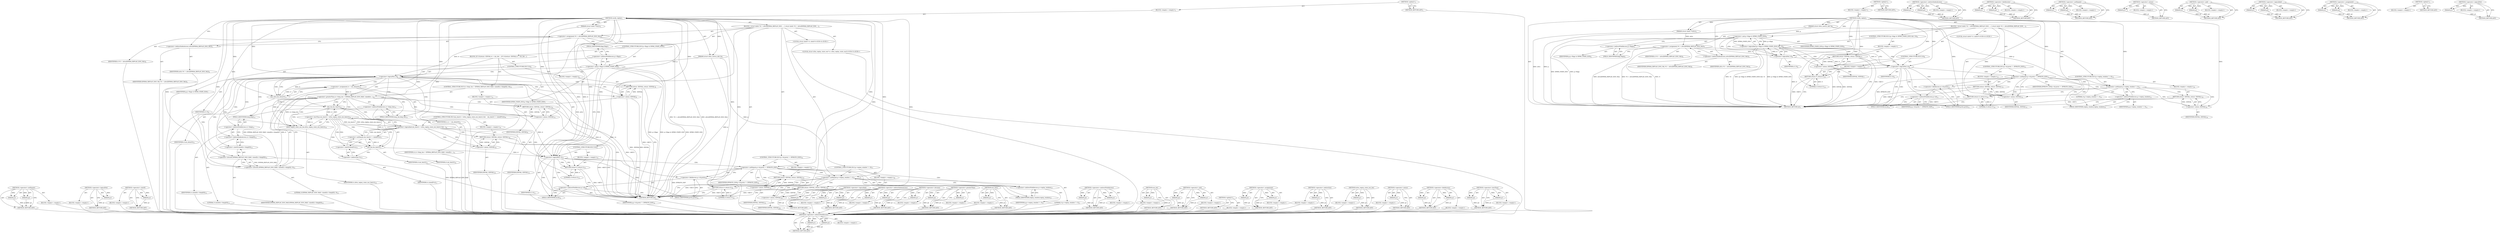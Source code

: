 digraph "&lt;operator&gt;.lessThan" {
vulnerable_104 [label=<(METHOD,&lt;operator&gt;.indirectFieldAccess)>];
vulnerable_105 [label=<(PARAM,p1)>];
vulnerable_106 [label=<(PARAM,p2)>];
vulnerable_107 [label=<(BLOCK,&lt;empty&gt;,&lt;empty&gt;)>];
vulnerable_108 [label=<(METHOD_RETURN,ANY)>];
vulnerable_6 [label=<(METHOD,&lt;global&gt;)<SUB>1</SUB>>];
vulnerable_7 [label=<(BLOCK,&lt;empty&gt;,&lt;empty&gt;)<SUB>1</SUB>>];
vulnerable_8 [label=<(METHOD,verify_replay)<SUB>1</SUB>>];
vulnerable_9 [label=<(PARAM,struct xfrm_usersa_info *p)<SUB>1</SUB>>];
vulnerable_10 [label=<(PARAM,struct nlattr **attrs)<SUB>2</SUB>>];
vulnerable_11 [label=<(BLOCK,{
 	struct nlattr *rt = attrs[XFRMA_REPLAY_ESN_...,{
 	struct nlattr *rt = attrs[XFRMA_REPLAY_ESN_...)<SUB>3</SUB>>];
vulnerable_12 [label="<(LOCAL,struct nlattr* rt: nlattr*)<SUB>4</SUB>>"];
vulnerable_13 [label=<(&lt;operator&gt;.assignment,*rt = attrs[XFRMA_REPLAY_ESN_VAL])<SUB>4</SUB>>];
vulnerable_14 [label=<(IDENTIFIER,rt,*rt = attrs[XFRMA_REPLAY_ESN_VAL])<SUB>4</SUB>>];
vulnerable_15 [label=<(&lt;operator&gt;.indirectIndexAccess,attrs[XFRMA_REPLAY_ESN_VAL])<SUB>4</SUB>>];
vulnerable_16 [label=<(IDENTIFIER,attrs,*rt = attrs[XFRMA_REPLAY_ESN_VAL])<SUB>4</SUB>>];
vulnerable_17 [label=<(IDENTIFIER,XFRMA_REPLAY_ESN_VAL,*rt = attrs[XFRMA_REPLAY_ESN_VAL])<SUB>4</SUB>>];
vulnerable_18 [label=<(CONTROL_STRUCTURE,IF,if ((p-&gt;flags &amp; XFRM_STATE_ESN) &amp;&amp; !rt))<SUB>6</SUB>>];
vulnerable_19 [label=<(&lt;operator&gt;.logicalAnd,(p-&gt;flags &amp; XFRM_STATE_ESN) &amp;&amp; !rt)<SUB>6</SUB>>];
vulnerable_20 [label=<(&lt;operator&gt;.and,p-&gt;flags &amp; XFRM_STATE_ESN)<SUB>6</SUB>>];
vulnerable_21 [label=<(&lt;operator&gt;.indirectFieldAccess,p-&gt;flags)<SUB>6</SUB>>];
vulnerable_22 [label=<(IDENTIFIER,p,p-&gt;flags &amp; XFRM_STATE_ESN)<SUB>6</SUB>>];
vulnerable_23 [label=<(FIELD_IDENTIFIER,flags,flags)<SUB>6</SUB>>];
vulnerable_24 [label=<(IDENTIFIER,XFRM_STATE_ESN,p-&gt;flags &amp; XFRM_STATE_ESN)<SUB>6</SUB>>];
vulnerable_25 [label=<(&lt;operator&gt;.logicalNot,!rt)<SUB>6</SUB>>];
vulnerable_26 [label=<(IDENTIFIER,rt,!rt)<SUB>6</SUB>>];
vulnerable_27 [label=<(BLOCK,&lt;empty&gt;,&lt;empty&gt;)<SUB>7</SUB>>];
vulnerable_28 [label=<(RETURN,return -EINVAL;,return -EINVAL;)<SUB>7</SUB>>];
vulnerable_29 [label=<(&lt;operator&gt;.minus,-EINVAL)<SUB>7</SUB>>];
vulnerable_30 [label=<(IDENTIFIER,EINVAL,-EINVAL)<SUB>7</SUB>>];
vulnerable_31 [label=<(CONTROL_STRUCTURE,IF,if (!rt))<SUB>9</SUB>>];
vulnerable_32 [label=<(&lt;operator&gt;.logicalNot,!rt)<SUB>9</SUB>>];
vulnerable_33 [label=<(IDENTIFIER,rt,!rt)<SUB>9</SUB>>];
vulnerable_34 [label=<(BLOCK,&lt;empty&gt;,&lt;empty&gt;)<SUB>10</SUB>>];
vulnerable_35 [label=<(RETURN,return 0;,return 0;)<SUB>10</SUB>>];
vulnerable_36 [label=<(LITERAL,0,return 0;)<SUB>10</SUB>>];
vulnerable_37 [label=<(CONTROL_STRUCTURE,IF,if (p-&gt;id.proto != IPPROTO_ESP))<SUB>12</SUB>>];
vulnerable_38 [label=<(&lt;operator&gt;.notEquals,p-&gt;id.proto != IPPROTO_ESP)<SUB>12</SUB>>];
vulnerable_39 [label=<(&lt;operator&gt;.fieldAccess,p-&gt;id.proto)<SUB>12</SUB>>];
vulnerable_40 [label=<(&lt;operator&gt;.indirectFieldAccess,p-&gt;id)<SUB>12</SUB>>];
vulnerable_41 [label=<(IDENTIFIER,p,p-&gt;id.proto != IPPROTO_ESP)<SUB>12</SUB>>];
vulnerable_42 [label=<(FIELD_IDENTIFIER,id,id)<SUB>12</SUB>>];
vulnerable_43 [label=<(FIELD_IDENTIFIER,proto,proto)<SUB>12</SUB>>];
vulnerable_44 [label=<(IDENTIFIER,IPPROTO_ESP,p-&gt;id.proto != IPPROTO_ESP)<SUB>12</SUB>>];
vulnerable_45 [label=<(BLOCK,&lt;empty&gt;,&lt;empty&gt;)<SUB>13</SUB>>];
vulnerable_46 [label=<(RETURN,return -EINVAL;,return -EINVAL;)<SUB>13</SUB>>];
vulnerable_47 [label=<(&lt;operator&gt;.minus,-EINVAL)<SUB>13</SUB>>];
vulnerable_48 [label=<(IDENTIFIER,EINVAL,-EINVAL)<SUB>13</SUB>>];
vulnerable_49 [label=<(CONTROL_STRUCTURE,IF,if (p-&gt;replay_window != 0))<SUB>15</SUB>>];
vulnerable_50 [label=<(&lt;operator&gt;.notEquals,p-&gt;replay_window != 0)<SUB>15</SUB>>];
vulnerable_51 [label=<(&lt;operator&gt;.indirectFieldAccess,p-&gt;replay_window)<SUB>15</SUB>>];
vulnerable_52 [label=<(IDENTIFIER,p,p-&gt;replay_window != 0)<SUB>15</SUB>>];
vulnerable_53 [label=<(FIELD_IDENTIFIER,replay_window,replay_window)<SUB>15</SUB>>];
vulnerable_54 [label=<(LITERAL,0,p-&gt;replay_window != 0)<SUB>15</SUB>>];
vulnerable_55 [label=<(BLOCK,&lt;empty&gt;,&lt;empty&gt;)<SUB>16</SUB>>];
vulnerable_56 [label=<(RETURN,return -EINVAL;,return -EINVAL;)<SUB>16</SUB>>];
vulnerable_57 [label=<(&lt;operator&gt;.minus,-EINVAL)<SUB>16</SUB>>];
vulnerable_58 [label=<(IDENTIFIER,EINVAL,-EINVAL)<SUB>16</SUB>>];
vulnerable_59 [label=<(RETURN,return 0;,return 0;)<SUB>18</SUB>>];
vulnerable_60 [label=<(LITERAL,0,return 0;)<SUB>18</SUB>>];
vulnerable_61 [label=<(METHOD_RETURN,int)<SUB>1</SUB>>];
vulnerable_63 [label=<(METHOD_RETURN,ANY)<SUB>1</SUB>>];
vulnerable_89 [label=<(METHOD,&lt;operator&gt;.indirectIndexAccess)>];
vulnerable_90 [label=<(PARAM,p1)>];
vulnerable_91 [label=<(PARAM,p2)>];
vulnerable_92 [label=<(BLOCK,&lt;empty&gt;,&lt;empty&gt;)>];
vulnerable_93 [label=<(METHOD_RETURN,ANY)>];
vulnerable_122 [label=<(METHOD,&lt;operator&gt;.fieldAccess)>];
vulnerable_123 [label=<(PARAM,p1)>];
vulnerable_124 [label=<(PARAM,p2)>];
vulnerable_125 [label=<(BLOCK,&lt;empty&gt;,&lt;empty&gt;)>];
vulnerable_126 [label=<(METHOD_RETURN,ANY)>];
vulnerable_117 [label=<(METHOD,&lt;operator&gt;.notEquals)>];
vulnerable_118 [label=<(PARAM,p1)>];
vulnerable_119 [label=<(PARAM,p2)>];
vulnerable_120 [label=<(BLOCK,&lt;empty&gt;,&lt;empty&gt;)>];
vulnerable_121 [label=<(METHOD_RETURN,ANY)>];
vulnerable_113 [label=<(METHOD,&lt;operator&gt;.minus)>];
vulnerable_114 [label=<(PARAM,p1)>];
vulnerable_115 [label=<(BLOCK,&lt;empty&gt;,&lt;empty&gt;)>];
vulnerable_116 [label=<(METHOD_RETURN,ANY)>];
vulnerable_99 [label=<(METHOD,&lt;operator&gt;.and)>];
vulnerable_100 [label=<(PARAM,p1)>];
vulnerable_101 [label=<(PARAM,p2)>];
vulnerable_102 [label=<(BLOCK,&lt;empty&gt;,&lt;empty&gt;)>];
vulnerable_103 [label=<(METHOD_RETURN,ANY)>];
vulnerable_94 [label=<(METHOD,&lt;operator&gt;.logicalAnd)>];
vulnerable_95 [label=<(PARAM,p1)>];
vulnerable_96 [label=<(PARAM,p2)>];
vulnerable_97 [label=<(BLOCK,&lt;empty&gt;,&lt;empty&gt;)>];
vulnerable_98 [label=<(METHOD_RETURN,ANY)>];
vulnerable_84 [label=<(METHOD,&lt;operator&gt;.assignment)>];
vulnerable_85 [label=<(PARAM,p1)>];
vulnerable_86 [label=<(PARAM,p2)>];
vulnerable_87 [label=<(BLOCK,&lt;empty&gt;,&lt;empty&gt;)>];
vulnerable_88 [label=<(METHOD_RETURN,ANY)>];
vulnerable_78 [label=<(METHOD,&lt;global&gt;)<SUB>1</SUB>>];
vulnerable_79 [label=<(BLOCK,&lt;empty&gt;,&lt;empty&gt;)>];
vulnerable_80 [label=<(METHOD_RETURN,ANY)>];
vulnerable_109 [label=<(METHOD,&lt;operator&gt;.logicalNot)>];
vulnerable_110 [label=<(PARAM,p1)>];
vulnerable_111 [label=<(BLOCK,&lt;empty&gt;,&lt;empty&gt;)>];
vulnerable_112 [label=<(METHOD_RETURN,ANY)>];
fixed_192 [label=<(METHOD,&lt;operator&gt;.notEquals)>];
fixed_193 [label=<(PARAM,p1)>];
fixed_194 [label=<(PARAM,p2)>];
fixed_195 [label=<(BLOCK,&lt;empty&gt;,&lt;empty&gt;)>];
fixed_196 [label=<(METHOD_RETURN,ANY)>];
fixed_148 [label=<(METHOD,&lt;operator&gt;.logicalNot)>];
fixed_149 [label=<(PARAM,p1)>];
fixed_150 [label=<(BLOCK,&lt;empty&gt;,&lt;empty&gt;)>];
fixed_151 [label=<(METHOD_RETURN,ANY)>];
fixed_170 [label=<(METHOD,&lt;operator&gt;.sizeOf)>];
fixed_171 [label=<(PARAM,p1)>];
fixed_172 [label=<(BLOCK,&lt;empty&gt;,&lt;empty&gt;)>];
fixed_173 [label=<(METHOD_RETURN,ANY)>];
fixed_6 [label=<(METHOD,&lt;global&gt;)<SUB>1</SUB>>];
fixed_7 [label=<(BLOCK,&lt;empty&gt;,&lt;empty&gt;)<SUB>1</SUB>>];
fixed_8 [label=<(METHOD,verify_replay)<SUB>1</SUB>>];
fixed_9 [label=<(PARAM,struct xfrm_usersa_info *p)<SUB>1</SUB>>];
fixed_10 [label=<(PARAM,struct nlattr **attrs)<SUB>2</SUB>>];
fixed_11 [label=<(BLOCK,{
 	struct nlattr *rt = attrs[XFRMA_REPLAY_ESN_...,{
 	struct nlattr *rt = attrs[XFRMA_REPLAY_ESN_...)<SUB>3</SUB>>];
fixed_12 [label="<(LOCAL,struct nlattr* rt: nlattr*)<SUB>4</SUB>>"];
fixed_13 [label=<(&lt;operator&gt;.assignment,*rt = attrs[XFRMA_REPLAY_ESN_VAL])<SUB>4</SUB>>];
fixed_14 [label=<(IDENTIFIER,rt,*rt = attrs[XFRMA_REPLAY_ESN_VAL])<SUB>4</SUB>>];
fixed_15 [label=<(&lt;operator&gt;.indirectIndexAccess,attrs[XFRMA_REPLAY_ESN_VAL])<SUB>4</SUB>>];
fixed_16 [label=<(IDENTIFIER,attrs,*rt = attrs[XFRMA_REPLAY_ESN_VAL])<SUB>4</SUB>>];
fixed_17 [label=<(IDENTIFIER,XFRMA_REPLAY_ESN_VAL,*rt = attrs[XFRMA_REPLAY_ESN_VAL])<SUB>4</SUB>>];
fixed_18 [label="<(LOCAL,struct xfrm_replay_state_esn* rs: xfrm_replay_state_esn*)<SUB>5</SUB>>"];
fixed_19 [label=<(CONTROL_STRUCTURE,IF,if (p-&gt;flags &amp; XFRM_STATE_ESN))<SUB>7</SUB>>];
fixed_20 [label=<(&lt;operator&gt;.and,p-&gt;flags &amp; XFRM_STATE_ESN)<SUB>7</SUB>>];
fixed_21 [label=<(&lt;operator&gt;.indirectFieldAccess,p-&gt;flags)<SUB>7</SUB>>];
fixed_22 [label=<(IDENTIFIER,p,p-&gt;flags &amp; XFRM_STATE_ESN)<SUB>7</SUB>>];
fixed_23 [label=<(FIELD_IDENTIFIER,flags,flags)<SUB>7</SUB>>];
fixed_24 [label=<(IDENTIFIER,XFRM_STATE_ESN,p-&gt;flags &amp; XFRM_STATE_ESN)<SUB>7</SUB>>];
fixed_25 [label=<(BLOCK,{
		if (!rt)
			return -EINVAL;

		rs = nla_dat...,{
		if (!rt)
			return -EINVAL;

		rs = nla_dat...)<SUB>7</SUB>>];
fixed_26 [label=<(CONTROL_STRUCTURE,IF,if (!rt))<SUB>8</SUB>>];
fixed_27 [label=<(&lt;operator&gt;.logicalNot,!rt)<SUB>8</SUB>>];
fixed_28 [label=<(IDENTIFIER,rt,!rt)<SUB>8</SUB>>];
fixed_29 [label=<(BLOCK,&lt;empty&gt;,&lt;empty&gt;)<SUB>9</SUB>>];
fixed_30 [label=<(RETURN,return -EINVAL;,return -EINVAL;)<SUB>9</SUB>>];
fixed_31 [label=<(&lt;operator&gt;.minus,-EINVAL)<SUB>9</SUB>>];
fixed_32 [label=<(IDENTIFIER,EINVAL,-EINVAL)<SUB>9</SUB>>];
fixed_33 [label=<(&lt;operator&gt;.assignment,rs = nla_data(rt))<SUB>11</SUB>>];
fixed_34 [label=<(IDENTIFIER,rs,rs = nla_data(rt))<SUB>11</SUB>>];
fixed_35 [label=<(nla_data,nla_data(rt))<SUB>11</SUB>>];
fixed_36 [label=<(IDENTIFIER,rt,nla_data(rt))<SUB>11</SUB>>];
fixed_37 [label=<(CONTROL_STRUCTURE,IF,if (rs-&gt;bmp_len &gt; XFRMA_REPLAY_ESN_MAX / sizeof(rs-&gt;bmp[0]) / 8))<SUB>13</SUB>>];
fixed_38 [label=<(&lt;operator&gt;.greaterThan,rs-&gt;bmp_len &gt; XFRMA_REPLAY_ESN_MAX / sizeof(rs-...)<SUB>13</SUB>>];
fixed_39 [label=<(&lt;operator&gt;.indirectFieldAccess,rs-&gt;bmp_len)<SUB>13</SUB>>];
fixed_40 [label=<(IDENTIFIER,rs,rs-&gt;bmp_len &gt; XFRMA_REPLAY_ESN_MAX / sizeof(rs-...)<SUB>13</SUB>>];
fixed_41 [label=<(FIELD_IDENTIFIER,bmp_len,bmp_len)<SUB>13</SUB>>];
fixed_42 [label=<(&lt;operator&gt;.division,XFRMA_REPLAY_ESN_MAX / sizeof(rs-&gt;bmp[0]) / 8)<SUB>13</SUB>>];
fixed_43 [label=<(&lt;operator&gt;.division,XFRMA_REPLAY_ESN_MAX / sizeof(rs-&gt;bmp[0]))<SUB>13</SUB>>];
fixed_44 [label=<(IDENTIFIER,XFRMA_REPLAY_ESN_MAX,XFRMA_REPLAY_ESN_MAX / sizeof(rs-&gt;bmp[0]))<SUB>13</SUB>>];
fixed_45 [label=<(&lt;operator&gt;.sizeOf,sizeof(rs-&gt;bmp[0]))<SUB>13</SUB>>];
fixed_46 [label=<(&lt;operator&gt;.indirectIndexAccess,rs-&gt;bmp[0])<SUB>13</SUB>>];
fixed_47 [label=<(&lt;operator&gt;.indirectFieldAccess,rs-&gt;bmp)<SUB>13</SUB>>];
fixed_48 [label=<(IDENTIFIER,rs,sizeof(rs-&gt;bmp[0]))<SUB>13</SUB>>];
fixed_49 [label=<(FIELD_IDENTIFIER,bmp,bmp)<SUB>13</SUB>>];
fixed_50 [label=<(LITERAL,0,sizeof(rs-&gt;bmp[0]))<SUB>13</SUB>>];
fixed_51 [label=<(LITERAL,8,XFRMA_REPLAY_ESN_MAX / sizeof(rs-&gt;bmp[0]) / 8)<SUB>13</SUB>>];
fixed_52 [label=<(BLOCK,&lt;empty&gt;,&lt;empty&gt;)<SUB>14</SUB>>];
fixed_53 [label=<(RETURN,return -EINVAL;,return -EINVAL;)<SUB>14</SUB>>];
fixed_54 [label=<(&lt;operator&gt;.minus,-EINVAL)<SUB>14</SUB>>];
fixed_55 [label=<(IDENTIFIER,EINVAL,-EINVAL)<SUB>14</SUB>>];
fixed_56 [label=<(CONTROL_STRUCTURE,IF,if (nla_len(rt) &lt; xfrm_replay_state_esn_len(rs) &amp;&amp;
		    nla_len(rt) != sizeof(*rs)))<SUB>16</SUB>>];
fixed_57 [label=<(&lt;operator&gt;.logicalAnd,nla_len(rt) &lt; xfrm_replay_state_esn_len(rs) &amp;&amp;
...)<SUB>16</SUB>>];
fixed_58 [label=<(&lt;operator&gt;.lessThan,nla_len(rt) &lt; xfrm_replay_state_esn_len(rs))<SUB>16</SUB>>];
fixed_59 [label=<(nla_len,nla_len(rt))<SUB>16</SUB>>];
fixed_60 [label=<(IDENTIFIER,rt,nla_len(rt))<SUB>16</SUB>>];
fixed_61 [label=<(xfrm_replay_state_esn_len,xfrm_replay_state_esn_len(rs))<SUB>16</SUB>>];
fixed_62 [label=<(IDENTIFIER,rs,xfrm_replay_state_esn_len(rs))<SUB>16</SUB>>];
fixed_63 [label=<(&lt;operator&gt;.notEquals,nla_len(rt) != sizeof(*rs))<SUB>17</SUB>>];
fixed_64 [label=<(nla_len,nla_len(rt))<SUB>17</SUB>>];
fixed_65 [label=<(IDENTIFIER,rt,nla_len(rt))<SUB>17</SUB>>];
fixed_66 [label=<(&lt;operator&gt;.sizeOf,sizeof(*rs))<SUB>17</SUB>>];
fixed_67 [label=<(&lt;operator&gt;.indirection,*rs)<SUB>17</SUB>>];
fixed_68 [label=<(IDENTIFIER,rs,sizeof(*rs))<SUB>17</SUB>>];
fixed_69 [label=<(BLOCK,&lt;empty&gt;,&lt;empty&gt;)<SUB>18</SUB>>];
fixed_70 [label=<(RETURN,return -EINVAL;,return -EINVAL;)<SUB>18</SUB>>];
fixed_71 [label=<(&lt;operator&gt;.minus,-EINVAL)<SUB>18</SUB>>];
fixed_72 [label=<(IDENTIFIER,EINVAL,-EINVAL)<SUB>18</SUB>>];
fixed_73 [label=<(CONTROL_STRUCTURE,IF,if (!rt))<SUB>21</SUB>>];
fixed_74 [label=<(&lt;operator&gt;.logicalNot,!rt)<SUB>21</SUB>>];
fixed_75 [label=<(IDENTIFIER,rt,!rt)<SUB>21</SUB>>];
fixed_76 [label=<(BLOCK,&lt;empty&gt;,&lt;empty&gt;)<SUB>22</SUB>>];
fixed_77 [label=<(RETURN,return 0;,return 0;)<SUB>22</SUB>>];
fixed_78 [label=<(LITERAL,0,return 0;)<SUB>22</SUB>>];
fixed_79 [label=<(CONTROL_STRUCTURE,IF,if (p-&gt;id.proto != IPPROTO_ESP))<SUB>24</SUB>>];
fixed_80 [label=<(&lt;operator&gt;.notEquals,p-&gt;id.proto != IPPROTO_ESP)<SUB>24</SUB>>];
fixed_81 [label=<(&lt;operator&gt;.fieldAccess,p-&gt;id.proto)<SUB>24</SUB>>];
fixed_82 [label=<(&lt;operator&gt;.indirectFieldAccess,p-&gt;id)<SUB>24</SUB>>];
fixed_83 [label=<(IDENTIFIER,p,p-&gt;id.proto != IPPROTO_ESP)<SUB>24</SUB>>];
fixed_84 [label=<(FIELD_IDENTIFIER,id,id)<SUB>24</SUB>>];
fixed_85 [label=<(FIELD_IDENTIFIER,proto,proto)<SUB>24</SUB>>];
fixed_86 [label=<(IDENTIFIER,IPPROTO_ESP,p-&gt;id.proto != IPPROTO_ESP)<SUB>24</SUB>>];
fixed_87 [label=<(BLOCK,&lt;empty&gt;,&lt;empty&gt;)<SUB>25</SUB>>];
fixed_88 [label=<(RETURN,return -EINVAL;,return -EINVAL;)<SUB>25</SUB>>];
fixed_89 [label=<(&lt;operator&gt;.minus,-EINVAL)<SUB>25</SUB>>];
fixed_90 [label=<(IDENTIFIER,EINVAL,-EINVAL)<SUB>25</SUB>>];
fixed_91 [label=<(CONTROL_STRUCTURE,IF,if (p-&gt;replay_window != 0))<SUB>27</SUB>>];
fixed_92 [label=<(&lt;operator&gt;.notEquals,p-&gt;replay_window != 0)<SUB>27</SUB>>];
fixed_93 [label=<(&lt;operator&gt;.indirectFieldAccess,p-&gt;replay_window)<SUB>27</SUB>>];
fixed_94 [label=<(IDENTIFIER,p,p-&gt;replay_window != 0)<SUB>27</SUB>>];
fixed_95 [label=<(FIELD_IDENTIFIER,replay_window,replay_window)<SUB>27</SUB>>];
fixed_96 [label=<(LITERAL,0,p-&gt;replay_window != 0)<SUB>27</SUB>>];
fixed_97 [label=<(BLOCK,&lt;empty&gt;,&lt;empty&gt;)<SUB>28</SUB>>];
fixed_98 [label=<(RETURN,return -EINVAL;,return -EINVAL;)<SUB>28</SUB>>];
fixed_99 [label=<(&lt;operator&gt;.minus,-EINVAL)<SUB>28</SUB>>];
fixed_100 [label=<(IDENTIFIER,EINVAL,-EINVAL)<SUB>28</SUB>>];
fixed_101 [label=<(RETURN,return 0;,return 0;)<SUB>30</SUB>>];
fixed_102 [label=<(LITERAL,0,return 0;)<SUB>30</SUB>>];
fixed_103 [label=<(METHOD_RETURN,int)<SUB>1</SUB>>];
fixed_105 [label=<(METHOD_RETURN,ANY)<SUB>1</SUB>>];
fixed_174 [label=<(METHOD,&lt;operator&gt;.logicalAnd)>];
fixed_175 [label=<(PARAM,p1)>];
fixed_176 [label=<(PARAM,p2)>];
fixed_177 [label=<(BLOCK,&lt;empty&gt;,&lt;empty&gt;)>];
fixed_178 [label=<(METHOD_RETURN,ANY)>];
fixed_133 [label=<(METHOD,&lt;operator&gt;.indirectIndexAccess)>];
fixed_134 [label=<(PARAM,p1)>];
fixed_135 [label=<(PARAM,p2)>];
fixed_136 [label=<(BLOCK,&lt;empty&gt;,&lt;empty&gt;)>];
fixed_137 [label=<(METHOD_RETURN,ANY)>];
fixed_165 [label=<(METHOD,&lt;operator&gt;.division)>];
fixed_166 [label=<(PARAM,p1)>];
fixed_167 [label=<(PARAM,p2)>];
fixed_168 [label=<(BLOCK,&lt;empty&gt;,&lt;empty&gt;)>];
fixed_169 [label=<(METHOD_RETURN,ANY)>];
fixed_160 [label=<(METHOD,&lt;operator&gt;.greaterThan)>];
fixed_161 [label=<(PARAM,p1)>];
fixed_162 [label=<(PARAM,p2)>];
fixed_163 [label=<(BLOCK,&lt;empty&gt;,&lt;empty&gt;)>];
fixed_164 [label=<(METHOD_RETURN,ANY)>];
fixed_156 [label=<(METHOD,nla_data)>];
fixed_157 [label=<(PARAM,p1)>];
fixed_158 [label=<(BLOCK,&lt;empty&gt;,&lt;empty&gt;)>];
fixed_159 [label=<(METHOD_RETURN,ANY)>];
fixed_143 [label=<(METHOD,&lt;operator&gt;.indirectFieldAccess)>];
fixed_144 [label=<(PARAM,p1)>];
fixed_145 [label=<(PARAM,p2)>];
fixed_146 [label=<(BLOCK,&lt;empty&gt;,&lt;empty&gt;)>];
fixed_147 [label=<(METHOD_RETURN,ANY)>];
fixed_184 [label=<(METHOD,nla_len)>];
fixed_185 [label=<(PARAM,p1)>];
fixed_186 [label=<(BLOCK,&lt;empty&gt;,&lt;empty&gt;)>];
fixed_187 [label=<(METHOD_RETURN,ANY)>];
fixed_138 [label=<(METHOD,&lt;operator&gt;.and)>];
fixed_139 [label=<(PARAM,p1)>];
fixed_140 [label=<(PARAM,p2)>];
fixed_141 [label=<(BLOCK,&lt;empty&gt;,&lt;empty&gt;)>];
fixed_142 [label=<(METHOD_RETURN,ANY)>];
fixed_128 [label=<(METHOD,&lt;operator&gt;.assignment)>];
fixed_129 [label=<(PARAM,p1)>];
fixed_130 [label=<(PARAM,p2)>];
fixed_131 [label=<(BLOCK,&lt;empty&gt;,&lt;empty&gt;)>];
fixed_132 [label=<(METHOD_RETURN,ANY)>];
fixed_122 [label=<(METHOD,&lt;global&gt;)<SUB>1</SUB>>];
fixed_123 [label=<(BLOCK,&lt;empty&gt;,&lt;empty&gt;)>];
fixed_124 [label=<(METHOD_RETURN,ANY)>];
fixed_197 [label=<(METHOD,&lt;operator&gt;.indirection)>];
fixed_198 [label=<(PARAM,p1)>];
fixed_199 [label=<(BLOCK,&lt;empty&gt;,&lt;empty&gt;)>];
fixed_200 [label=<(METHOD_RETURN,ANY)>];
fixed_188 [label=<(METHOD,xfrm_replay_state_esn_len)>];
fixed_189 [label=<(PARAM,p1)>];
fixed_190 [label=<(BLOCK,&lt;empty&gt;,&lt;empty&gt;)>];
fixed_191 [label=<(METHOD_RETURN,ANY)>];
fixed_152 [label=<(METHOD,&lt;operator&gt;.minus)>];
fixed_153 [label=<(PARAM,p1)>];
fixed_154 [label=<(BLOCK,&lt;empty&gt;,&lt;empty&gt;)>];
fixed_155 [label=<(METHOD_RETURN,ANY)>];
fixed_201 [label=<(METHOD,&lt;operator&gt;.fieldAccess)>];
fixed_202 [label=<(PARAM,p1)>];
fixed_203 [label=<(PARAM,p2)>];
fixed_204 [label=<(BLOCK,&lt;empty&gt;,&lt;empty&gt;)>];
fixed_205 [label=<(METHOD_RETURN,ANY)>];
fixed_179 [label=<(METHOD,&lt;operator&gt;.lessThan)>];
fixed_180 [label=<(PARAM,p1)>];
fixed_181 [label=<(PARAM,p2)>];
fixed_182 [label=<(BLOCK,&lt;empty&gt;,&lt;empty&gt;)>];
fixed_183 [label=<(METHOD_RETURN,ANY)>];
vulnerable_104 -> vulnerable_105  [key=0, label="AST: "];
vulnerable_104 -> vulnerable_105  [key=1, label="DDG: "];
vulnerable_104 -> vulnerable_107  [key=0, label="AST: "];
vulnerable_104 -> vulnerable_106  [key=0, label="AST: "];
vulnerable_104 -> vulnerable_106  [key=1, label="DDG: "];
vulnerable_104 -> vulnerable_108  [key=0, label="AST: "];
vulnerable_104 -> vulnerable_108  [key=1, label="CFG: "];
vulnerable_105 -> vulnerable_108  [key=0, label="DDG: p1"];
vulnerable_106 -> vulnerable_108  [key=0, label="DDG: p2"];
vulnerable_6 -> vulnerable_7  [key=0, label="AST: "];
vulnerable_6 -> vulnerable_63  [key=0, label="AST: "];
vulnerable_6 -> vulnerable_63  [key=1, label="CFG: "];
vulnerable_7 -> vulnerable_8  [key=0, label="AST: "];
vulnerable_8 -> vulnerable_9  [key=0, label="AST: "];
vulnerable_8 -> vulnerable_9  [key=1, label="DDG: "];
vulnerable_8 -> vulnerable_10  [key=0, label="AST: "];
vulnerable_8 -> vulnerable_10  [key=1, label="DDG: "];
vulnerable_8 -> vulnerable_11  [key=0, label="AST: "];
vulnerable_8 -> vulnerable_61  [key=0, label="AST: "];
vulnerable_8 -> vulnerable_15  [key=0, label="CFG: "];
vulnerable_8 -> vulnerable_59  [key=0, label="DDG: "];
vulnerable_8 -> vulnerable_60  [key=0, label="DDG: "];
vulnerable_8 -> vulnerable_32  [key=0, label="DDG: "];
vulnerable_8 -> vulnerable_35  [key=0, label="DDG: "];
vulnerable_8 -> vulnerable_38  [key=0, label="DDG: "];
vulnerable_8 -> vulnerable_50  [key=0, label="DDG: "];
vulnerable_8 -> vulnerable_20  [key=0, label="DDG: "];
vulnerable_8 -> vulnerable_25  [key=0, label="DDG: "];
vulnerable_8 -> vulnerable_36  [key=0, label="DDG: "];
vulnerable_8 -> vulnerable_29  [key=0, label="DDG: "];
vulnerable_8 -> vulnerable_47  [key=0, label="DDG: "];
vulnerable_8 -> vulnerable_57  [key=0, label="DDG: "];
vulnerable_9 -> vulnerable_61  [key=0, label="DDG: p"];
vulnerable_9 -> vulnerable_50  [key=0, label="DDG: p"];
vulnerable_9 -> vulnerable_20  [key=0, label="DDG: p"];
vulnerable_10 -> vulnerable_61  [key=0, label="DDG: attrs"];
vulnerable_10 -> vulnerable_13  [key=0, label="DDG: attrs"];
vulnerable_11 -> vulnerable_12  [key=0, label="AST: "];
vulnerable_11 -> vulnerable_13  [key=0, label="AST: "];
vulnerable_11 -> vulnerable_18  [key=0, label="AST: "];
vulnerable_11 -> vulnerable_31  [key=0, label="AST: "];
vulnerable_11 -> vulnerable_37  [key=0, label="AST: "];
vulnerable_11 -> vulnerable_49  [key=0, label="AST: "];
vulnerable_11 -> vulnerable_59  [key=0, label="AST: "];
vulnerable_13 -> vulnerable_14  [key=0, label="AST: "];
vulnerable_13 -> vulnerable_15  [key=0, label="AST: "];
vulnerable_13 -> vulnerable_23  [key=0, label="CFG: "];
vulnerable_13 -> vulnerable_61  [key=0, label="DDG: rt"];
vulnerable_13 -> vulnerable_61  [key=1, label="DDG: attrs[XFRMA_REPLAY_ESN_VAL]"];
vulnerable_13 -> vulnerable_61  [key=2, label="DDG: *rt = attrs[XFRMA_REPLAY_ESN_VAL]"];
vulnerable_13 -> vulnerable_32  [key=0, label="DDG: rt"];
vulnerable_13 -> vulnerable_25  [key=0, label="DDG: rt"];
vulnerable_15 -> vulnerable_16  [key=0, label="AST: "];
vulnerable_15 -> vulnerable_17  [key=0, label="AST: "];
vulnerable_15 -> vulnerable_13  [key=0, label="CFG: "];
vulnerable_18 -> vulnerable_19  [key=0, label="AST: "];
vulnerable_18 -> vulnerable_27  [key=0, label="AST: "];
vulnerable_19 -> vulnerable_20  [key=0, label="AST: "];
vulnerable_19 -> vulnerable_25  [key=0, label="AST: "];
vulnerable_19 -> vulnerable_29  [key=0, label="CFG: "];
vulnerable_19 -> vulnerable_29  [key=1, label="CDG: "];
vulnerable_19 -> vulnerable_32  [key=0, label="CFG: "];
vulnerable_19 -> vulnerable_32  [key=1, label="CDG: "];
vulnerable_19 -> vulnerable_61  [key=0, label="DDG: p-&gt;flags &amp; XFRM_STATE_ESN"];
vulnerable_19 -> vulnerable_61  [key=1, label="DDG: !rt"];
vulnerable_19 -> vulnerable_61  [key=2, label="DDG: (p-&gt;flags &amp; XFRM_STATE_ESN) &amp;&amp; !rt"];
vulnerable_19 -> vulnerable_28  [key=0, label="CDG: "];
vulnerable_20 -> vulnerable_21  [key=0, label="AST: "];
vulnerable_20 -> vulnerable_24  [key=0, label="AST: "];
vulnerable_20 -> vulnerable_19  [key=0, label="CFG: "];
vulnerable_20 -> vulnerable_19  [key=1, label="DDG: p-&gt;flags"];
vulnerable_20 -> vulnerable_19  [key=2, label="DDG: XFRM_STATE_ESN"];
vulnerable_20 -> vulnerable_25  [key=0, label="CFG: "];
vulnerable_20 -> vulnerable_25  [key=1, label="CDG: "];
vulnerable_20 -> vulnerable_61  [key=0, label="DDG: p-&gt;flags"];
vulnerable_20 -> vulnerable_61  [key=1, label="DDG: XFRM_STATE_ESN"];
vulnerable_21 -> vulnerable_22  [key=0, label="AST: "];
vulnerable_21 -> vulnerable_23  [key=0, label="AST: "];
vulnerable_21 -> vulnerable_20  [key=0, label="CFG: "];
vulnerable_23 -> vulnerable_21  [key=0, label="CFG: "];
vulnerable_25 -> vulnerable_26  [key=0, label="AST: "];
vulnerable_25 -> vulnerable_19  [key=0, label="CFG: "];
vulnerable_25 -> vulnerable_19  [key=1, label="DDG: rt"];
vulnerable_25 -> vulnerable_61  [key=0, label="DDG: rt"];
vulnerable_25 -> vulnerable_32  [key=0, label="DDG: rt"];
vulnerable_27 -> vulnerable_28  [key=0, label="AST: "];
vulnerable_28 -> vulnerable_29  [key=0, label="AST: "];
vulnerable_28 -> vulnerable_61  [key=0, label="CFG: "];
vulnerable_28 -> vulnerable_61  [key=1, label="DDG: &lt;RET&gt;"];
vulnerable_29 -> vulnerable_30  [key=0, label="AST: "];
vulnerable_29 -> vulnerable_28  [key=0, label="CFG: "];
vulnerable_29 -> vulnerable_28  [key=1, label="DDG: -EINVAL"];
vulnerable_29 -> vulnerable_61  [key=0, label="DDG: EINVAL"];
vulnerable_29 -> vulnerable_61  [key=1, label="DDG: -EINVAL"];
vulnerable_31 -> vulnerable_32  [key=0, label="AST: "];
vulnerable_31 -> vulnerable_34  [key=0, label="AST: "];
vulnerable_32 -> vulnerable_33  [key=0, label="AST: "];
vulnerable_32 -> vulnerable_35  [key=0, label="CFG: "];
vulnerable_32 -> vulnerable_35  [key=1, label="CDG: "];
vulnerable_32 -> vulnerable_42  [key=0, label="CFG: "];
vulnerable_32 -> vulnerable_42  [key=1, label="CDG: "];
vulnerable_32 -> vulnerable_38  [key=0, label="CDG: "];
vulnerable_32 -> vulnerable_40  [key=0, label="CDG: "];
vulnerable_32 -> vulnerable_39  [key=0, label="CDG: "];
vulnerable_32 -> vulnerable_43  [key=0, label="CDG: "];
vulnerable_34 -> vulnerable_35  [key=0, label="AST: "];
vulnerable_35 -> vulnerable_36  [key=0, label="AST: "];
vulnerable_35 -> vulnerable_61  [key=0, label="CFG: "];
vulnerable_35 -> vulnerable_61  [key=1, label="DDG: &lt;RET&gt;"];
vulnerable_36 -> vulnerable_35  [key=0, label="DDG: 0"];
vulnerable_37 -> vulnerable_38  [key=0, label="AST: "];
vulnerable_37 -> vulnerable_45  [key=0, label="AST: "];
vulnerable_38 -> vulnerable_39  [key=0, label="AST: "];
vulnerable_38 -> vulnerable_44  [key=0, label="AST: "];
vulnerable_38 -> vulnerable_47  [key=0, label="CFG: "];
vulnerable_38 -> vulnerable_47  [key=1, label="CDG: "];
vulnerable_38 -> vulnerable_53  [key=0, label="CFG: "];
vulnerable_38 -> vulnerable_53  [key=1, label="CDG: "];
vulnerable_38 -> vulnerable_61  [key=0, label="DDG: IPPROTO_ESP"];
vulnerable_38 -> vulnerable_51  [key=0, label="CDG: "];
vulnerable_38 -> vulnerable_46  [key=0, label="CDG: "];
vulnerable_38 -> vulnerable_50  [key=0, label="CDG: "];
vulnerable_39 -> vulnerable_40  [key=0, label="AST: "];
vulnerable_39 -> vulnerable_43  [key=0, label="AST: "];
vulnerable_39 -> vulnerable_38  [key=0, label="CFG: "];
vulnerable_40 -> vulnerable_41  [key=0, label="AST: "];
vulnerable_40 -> vulnerable_42  [key=0, label="AST: "];
vulnerable_40 -> vulnerable_43  [key=0, label="CFG: "];
vulnerable_42 -> vulnerable_40  [key=0, label="CFG: "];
vulnerable_43 -> vulnerable_39  [key=0, label="CFG: "];
vulnerable_45 -> vulnerable_46  [key=0, label="AST: "];
vulnerable_46 -> vulnerable_47  [key=0, label="AST: "];
vulnerable_46 -> vulnerable_61  [key=0, label="CFG: "];
vulnerable_46 -> vulnerable_61  [key=1, label="DDG: &lt;RET&gt;"];
vulnerable_47 -> vulnerable_48  [key=0, label="AST: "];
vulnerable_47 -> vulnerable_46  [key=0, label="CFG: "];
vulnerable_47 -> vulnerable_46  [key=1, label="DDG: -EINVAL"];
vulnerable_49 -> vulnerable_50  [key=0, label="AST: "];
vulnerable_49 -> vulnerable_55  [key=0, label="AST: "];
vulnerable_50 -> vulnerable_51  [key=0, label="AST: "];
vulnerable_50 -> vulnerable_54  [key=0, label="AST: "];
vulnerable_50 -> vulnerable_57  [key=0, label="CFG: "];
vulnerable_50 -> vulnerable_57  [key=1, label="CDG: "];
vulnerable_50 -> vulnerable_59  [key=0, label="CFG: "];
vulnerable_50 -> vulnerable_59  [key=1, label="CDG: "];
vulnerable_50 -> vulnerable_56  [key=0, label="CDG: "];
vulnerable_51 -> vulnerable_52  [key=0, label="AST: "];
vulnerable_51 -> vulnerable_53  [key=0, label="AST: "];
vulnerable_51 -> vulnerable_50  [key=0, label="CFG: "];
vulnerable_53 -> vulnerable_51  [key=0, label="CFG: "];
vulnerable_55 -> vulnerable_56  [key=0, label="AST: "];
vulnerable_56 -> vulnerable_57  [key=0, label="AST: "];
vulnerable_56 -> vulnerable_61  [key=0, label="CFG: "];
vulnerable_56 -> vulnerable_61  [key=1, label="DDG: &lt;RET&gt;"];
vulnerable_57 -> vulnerable_58  [key=0, label="AST: "];
vulnerable_57 -> vulnerable_56  [key=0, label="CFG: "];
vulnerable_57 -> vulnerable_56  [key=1, label="DDG: -EINVAL"];
vulnerable_59 -> vulnerable_60  [key=0, label="AST: "];
vulnerable_59 -> vulnerable_61  [key=0, label="CFG: "];
vulnerable_59 -> vulnerable_61  [key=1, label="DDG: &lt;RET&gt;"];
vulnerable_60 -> vulnerable_59  [key=0, label="DDG: 0"];
vulnerable_89 -> vulnerable_90  [key=0, label="AST: "];
vulnerable_89 -> vulnerable_90  [key=1, label="DDG: "];
vulnerable_89 -> vulnerable_92  [key=0, label="AST: "];
vulnerable_89 -> vulnerable_91  [key=0, label="AST: "];
vulnerable_89 -> vulnerable_91  [key=1, label="DDG: "];
vulnerable_89 -> vulnerable_93  [key=0, label="AST: "];
vulnerable_89 -> vulnerable_93  [key=1, label="CFG: "];
vulnerable_90 -> vulnerable_93  [key=0, label="DDG: p1"];
vulnerable_91 -> vulnerable_93  [key=0, label="DDG: p2"];
vulnerable_122 -> vulnerable_123  [key=0, label="AST: "];
vulnerable_122 -> vulnerable_123  [key=1, label="DDG: "];
vulnerable_122 -> vulnerable_125  [key=0, label="AST: "];
vulnerable_122 -> vulnerable_124  [key=0, label="AST: "];
vulnerable_122 -> vulnerable_124  [key=1, label="DDG: "];
vulnerable_122 -> vulnerable_126  [key=0, label="AST: "];
vulnerable_122 -> vulnerable_126  [key=1, label="CFG: "];
vulnerable_123 -> vulnerable_126  [key=0, label="DDG: p1"];
vulnerable_124 -> vulnerable_126  [key=0, label="DDG: p2"];
vulnerable_117 -> vulnerable_118  [key=0, label="AST: "];
vulnerable_117 -> vulnerable_118  [key=1, label="DDG: "];
vulnerable_117 -> vulnerable_120  [key=0, label="AST: "];
vulnerable_117 -> vulnerable_119  [key=0, label="AST: "];
vulnerable_117 -> vulnerable_119  [key=1, label="DDG: "];
vulnerable_117 -> vulnerable_121  [key=0, label="AST: "];
vulnerable_117 -> vulnerable_121  [key=1, label="CFG: "];
vulnerable_118 -> vulnerable_121  [key=0, label="DDG: p1"];
vulnerable_119 -> vulnerable_121  [key=0, label="DDG: p2"];
vulnerable_113 -> vulnerable_114  [key=0, label="AST: "];
vulnerable_113 -> vulnerable_114  [key=1, label="DDG: "];
vulnerable_113 -> vulnerable_115  [key=0, label="AST: "];
vulnerable_113 -> vulnerable_116  [key=0, label="AST: "];
vulnerable_113 -> vulnerable_116  [key=1, label="CFG: "];
vulnerable_114 -> vulnerable_116  [key=0, label="DDG: p1"];
vulnerable_99 -> vulnerable_100  [key=0, label="AST: "];
vulnerable_99 -> vulnerable_100  [key=1, label="DDG: "];
vulnerable_99 -> vulnerable_102  [key=0, label="AST: "];
vulnerable_99 -> vulnerable_101  [key=0, label="AST: "];
vulnerable_99 -> vulnerable_101  [key=1, label="DDG: "];
vulnerable_99 -> vulnerable_103  [key=0, label="AST: "];
vulnerable_99 -> vulnerable_103  [key=1, label="CFG: "];
vulnerable_100 -> vulnerable_103  [key=0, label="DDG: p1"];
vulnerable_101 -> vulnerable_103  [key=0, label="DDG: p2"];
vulnerable_94 -> vulnerable_95  [key=0, label="AST: "];
vulnerable_94 -> vulnerable_95  [key=1, label="DDG: "];
vulnerable_94 -> vulnerable_97  [key=0, label="AST: "];
vulnerable_94 -> vulnerable_96  [key=0, label="AST: "];
vulnerable_94 -> vulnerable_96  [key=1, label="DDG: "];
vulnerable_94 -> vulnerable_98  [key=0, label="AST: "];
vulnerable_94 -> vulnerable_98  [key=1, label="CFG: "];
vulnerable_95 -> vulnerable_98  [key=0, label="DDG: p1"];
vulnerable_96 -> vulnerable_98  [key=0, label="DDG: p2"];
vulnerable_84 -> vulnerable_85  [key=0, label="AST: "];
vulnerable_84 -> vulnerable_85  [key=1, label="DDG: "];
vulnerable_84 -> vulnerable_87  [key=0, label="AST: "];
vulnerable_84 -> vulnerable_86  [key=0, label="AST: "];
vulnerable_84 -> vulnerable_86  [key=1, label="DDG: "];
vulnerable_84 -> vulnerable_88  [key=0, label="AST: "];
vulnerable_84 -> vulnerable_88  [key=1, label="CFG: "];
vulnerable_85 -> vulnerable_88  [key=0, label="DDG: p1"];
vulnerable_86 -> vulnerable_88  [key=0, label="DDG: p2"];
vulnerable_78 -> vulnerable_79  [key=0, label="AST: "];
vulnerable_78 -> vulnerable_80  [key=0, label="AST: "];
vulnerable_78 -> vulnerable_80  [key=1, label="CFG: "];
vulnerable_109 -> vulnerable_110  [key=0, label="AST: "];
vulnerable_109 -> vulnerable_110  [key=1, label="DDG: "];
vulnerable_109 -> vulnerable_111  [key=0, label="AST: "];
vulnerable_109 -> vulnerable_112  [key=0, label="AST: "];
vulnerable_109 -> vulnerable_112  [key=1, label="CFG: "];
vulnerable_110 -> vulnerable_112  [key=0, label="DDG: p1"];
fixed_192 -> fixed_193  [key=0, label="AST: "];
fixed_192 -> fixed_193  [key=1, label="DDG: "];
fixed_192 -> fixed_195  [key=0, label="AST: "];
fixed_192 -> fixed_194  [key=0, label="AST: "];
fixed_192 -> fixed_194  [key=1, label="DDG: "];
fixed_192 -> fixed_196  [key=0, label="AST: "];
fixed_192 -> fixed_196  [key=1, label="CFG: "];
fixed_193 -> fixed_196  [key=0, label="DDG: p1"];
fixed_194 -> fixed_196  [key=0, label="DDG: p2"];
fixed_195 -> vulnerable_104  [key=0];
fixed_196 -> vulnerable_104  [key=0];
fixed_148 -> fixed_149  [key=0, label="AST: "];
fixed_148 -> fixed_149  [key=1, label="DDG: "];
fixed_148 -> fixed_150  [key=0, label="AST: "];
fixed_148 -> fixed_151  [key=0, label="AST: "];
fixed_148 -> fixed_151  [key=1, label="CFG: "];
fixed_149 -> fixed_151  [key=0, label="DDG: p1"];
fixed_150 -> vulnerable_104  [key=0];
fixed_151 -> vulnerable_104  [key=0];
fixed_170 -> fixed_171  [key=0, label="AST: "];
fixed_170 -> fixed_171  [key=1, label="DDG: "];
fixed_170 -> fixed_172  [key=0, label="AST: "];
fixed_170 -> fixed_173  [key=0, label="AST: "];
fixed_170 -> fixed_173  [key=1, label="CFG: "];
fixed_171 -> fixed_173  [key=0, label="DDG: p1"];
fixed_172 -> vulnerable_104  [key=0];
fixed_173 -> vulnerable_104  [key=0];
fixed_6 -> fixed_7  [key=0, label="AST: "];
fixed_6 -> fixed_105  [key=0, label="AST: "];
fixed_6 -> fixed_105  [key=1, label="CFG: "];
fixed_7 -> fixed_8  [key=0, label="AST: "];
fixed_8 -> fixed_9  [key=0, label="AST: "];
fixed_8 -> fixed_9  [key=1, label="DDG: "];
fixed_8 -> fixed_10  [key=0, label="AST: "];
fixed_8 -> fixed_10  [key=1, label="DDG: "];
fixed_8 -> fixed_11  [key=0, label="AST: "];
fixed_8 -> fixed_103  [key=0, label="AST: "];
fixed_8 -> fixed_15  [key=0, label="CFG: "];
fixed_8 -> fixed_101  [key=0, label="DDG: "];
fixed_8 -> fixed_102  [key=0, label="DDG: "];
fixed_8 -> fixed_20  [key=0, label="DDG: "];
fixed_8 -> fixed_74  [key=0, label="DDG: "];
fixed_8 -> fixed_77  [key=0, label="DDG: "];
fixed_8 -> fixed_80  [key=0, label="DDG: "];
fixed_8 -> fixed_92  [key=0, label="DDG: "];
fixed_8 -> fixed_78  [key=0, label="DDG: "];
fixed_8 -> fixed_27  [key=0, label="DDG: "];
fixed_8 -> fixed_35  [key=0, label="DDG: "];
fixed_8 -> fixed_89  [key=0, label="DDG: "];
fixed_8 -> fixed_99  [key=0, label="DDG: "];
fixed_8 -> fixed_42  [key=0, label="DDG: "];
fixed_8 -> fixed_31  [key=0, label="DDG: "];
fixed_8 -> fixed_43  [key=0, label="DDG: "];
fixed_8 -> fixed_54  [key=0, label="DDG: "];
fixed_8 -> fixed_59  [key=0, label="DDG: "];
fixed_8 -> fixed_61  [key=0, label="DDG: "];
fixed_8 -> fixed_64  [key=0, label="DDG: "];
fixed_8 -> fixed_71  [key=0, label="DDG: "];
fixed_9 -> fixed_103  [key=0, label="DDG: p"];
fixed_9 -> fixed_20  [key=0, label="DDG: p"];
fixed_9 -> fixed_92  [key=0, label="DDG: p"];
fixed_10 -> fixed_103  [key=0, label="DDG: attrs"];
fixed_10 -> fixed_13  [key=0, label="DDG: attrs"];
fixed_11 -> fixed_12  [key=0, label="AST: "];
fixed_11 -> fixed_13  [key=0, label="AST: "];
fixed_11 -> fixed_18  [key=0, label="AST: "];
fixed_11 -> fixed_19  [key=0, label="AST: "];
fixed_11 -> fixed_73  [key=0, label="AST: "];
fixed_11 -> fixed_79  [key=0, label="AST: "];
fixed_11 -> fixed_91  [key=0, label="AST: "];
fixed_11 -> fixed_101  [key=0, label="AST: "];
fixed_12 -> vulnerable_104  [key=0];
fixed_13 -> fixed_14  [key=0, label="AST: "];
fixed_13 -> fixed_15  [key=0, label="AST: "];
fixed_13 -> fixed_23  [key=0, label="CFG: "];
fixed_13 -> fixed_103  [key=0, label="DDG: attrs[XFRMA_REPLAY_ESN_VAL]"];
fixed_13 -> fixed_103  [key=1, label="DDG: *rt = attrs[XFRMA_REPLAY_ESN_VAL]"];
fixed_13 -> fixed_74  [key=0, label="DDG: rt"];
fixed_13 -> fixed_27  [key=0, label="DDG: rt"];
fixed_14 -> vulnerable_104  [key=0];
fixed_15 -> fixed_16  [key=0, label="AST: "];
fixed_15 -> fixed_17  [key=0, label="AST: "];
fixed_15 -> fixed_13  [key=0, label="CFG: "];
fixed_16 -> vulnerable_104  [key=0];
fixed_17 -> vulnerable_104  [key=0];
fixed_18 -> vulnerable_104  [key=0];
fixed_19 -> fixed_20  [key=0, label="AST: "];
fixed_19 -> fixed_25  [key=0, label="AST: "];
fixed_20 -> fixed_21  [key=0, label="AST: "];
fixed_20 -> fixed_24  [key=0, label="AST: "];
fixed_20 -> fixed_27  [key=0, label="CFG: "];
fixed_20 -> fixed_27  [key=1, label="CDG: "];
fixed_20 -> fixed_74  [key=0, label="CFG: "];
fixed_20 -> fixed_74  [key=1, label="CDG: "];
fixed_20 -> fixed_103  [key=0, label="DDG: p-&gt;flags"];
fixed_20 -> fixed_103  [key=1, label="DDG: p-&gt;flags &amp; XFRM_STATE_ESN"];
fixed_20 -> fixed_103  [key=2, label="DDG: XFRM_STATE_ESN"];
fixed_21 -> fixed_22  [key=0, label="AST: "];
fixed_21 -> fixed_23  [key=0, label="AST: "];
fixed_21 -> fixed_20  [key=0, label="CFG: "];
fixed_22 -> vulnerable_104  [key=0];
fixed_23 -> fixed_21  [key=0, label="CFG: "];
fixed_24 -> vulnerable_104  [key=0];
fixed_25 -> fixed_26  [key=0, label="AST: "];
fixed_25 -> fixed_33  [key=0, label="AST: "];
fixed_25 -> fixed_37  [key=0, label="AST: "];
fixed_25 -> fixed_56  [key=0, label="AST: "];
fixed_26 -> fixed_27  [key=0, label="AST: "];
fixed_26 -> fixed_29  [key=0, label="AST: "];
fixed_27 -> fixed_28  [key=0, label="AST: "];
fixed_27 -> fixed_31  [key=0, label="CFG: "];
fixed_27 -> fixed_31  [key=1, label="CDG: "];
fixed_27 -> fixed_35  [key=0, label="CFG: "];
fixed_27 -> fixed_35  [key=1, label="DDG: rt"];
fixed_27 -> fixed_35  [key=2, label="CDG: "];
fixed_27 -> fixed_103  [key=0, label="DDG: rt"];
fixed_27 -> fixed_103  [key=1, label="DDG: !rt"];
fixed_27 -> fixed_47  [key=0, label="CDG: "];
fixed_27 -> fixed_30  [key=0, label="CDG: "];
fixed_27 -> fixed_49  [key=0, label="CDG: "];
fixed_27 -> fixed_42  [key=0, label="CDG: "];
fixed_27 -> fixed_46  [key=0, label="CDG: "];
fixed_27 -> fixed_38  [key=0, label="CDG: "];
fixed_27 -> fixed_45  [key=0, label="CDG: "];
fixed_27 -> fixed_43  [key=0, label="CDG: "];
fixed_27 -> fixed_33  [key=0, label="CDG: "];
fixed_27 -> fixed_41  [key=0, label="CDG: "];
fixed_27 -> fixed_39  [key=0, label="CDG: "];
fixed_28 -> vulnerable_104  [key=0];
fixed_29 -> fixed_30  [key=0, label="AST: "];
fixed_30 -> fixed_31  [key=0, label="AST: "];
fixed_30 -> fixed_103  [key=0, label="CFG: "];
fixed_30 -> fixed_103  [key=1, label="DDG: &lt;RET&gt;"];
fixed_31 -> fixed_32  [key=0, label="AST: "];
fixed_31 -> fixed_30  [key=0, label="CFG: "];
fixed_31 -> fixed_30  [key=1, label="DDG: -EINVAL"];
fixed_31 -> fixed_103  [key=0, label="DDG: EINVAL"];
fixed_31 -> fixed_103  [key=1, label="DDG: -EINVAL"];
fixed_32 -> vulnerable_104  [key=0];
fixed_33 -> fixed_34  [key=0, label="AST: "];
fixed_33 -> fixed_35  [key=0, label="AST: "];
fixed_33 -> fixed_41  [key=0, label="CFG: "];
fixed_33 -> fixed_38  [key=0, label="DDG: rs"];
fixed_33 -> fixed_61  [key=0, label="DDG: rs"];
fixed_34 -> vulnerable_104  [key=0];
fixed_35 -> fixed_36  [key=0, label="AST: "];
fixed_35 -> fixed_33  [key=0, label="CFG: "];
fixed_35 -> fixed_33  [key=1, label="DDG: rt"];
fixed_35 -> fixed_59  [key=0, label="DDG: rt"];
fixed_36 -> vulnerable_104  [key=0];
fixed_37 -> fixed_38  [key=0, label="AST: "];
fixed_37 -> fixed_52  [key=0, label="AST: "];
fixed_38 -> fixed_39  [key=0, label="AST: "];
fixed_38 -> fixed_42  [key=0, label="AST: "];
fixed_38 -> fixed_54  [key=0, label="CFG: "];
fixed_38 -> fixed_54  [key=1, label="CDG: "];
fixed_38 -> fixed_59  [key=0, label="CFG: "];
fixed_38 -> fixed_59  [key=1, label="CDG: "];
fixed_38 -> fixed_61  [key=0, label="DDG: rs-&gt;bmp_len"];
fixed_38 -> fixed_61  [key=1, label="CDG: "];
fixed_38 -> fixed_57  [key=0, label="CDG: "];
fixed_38 -> fixed_58  [key=0, label="CDG: "];
fixed_38 -> fixed_53  [key=0, label="CDG: "];
fixed_39 -> fixed_40  [key=0, label="AST: "];
fixed_39 -> fixed_41  [key=0, label="AST: "];
fixed_39 -> fixed_49  [key=0, label="CFG: "];
fixed_40 -> vulnerable_104  [key=0];
fixed_41 -> fixed_39  [key=0, label="CFG: "];
fixed_42 -> fixed_43  [key=0, label="AST: "];
fixed_42 -> fixed_51  [key=0, label="AST: "];
fixed_42 -> fixed_38  [key=0, label="CFG: "];
fixed_42 -> fixed_38  [key=1, label="DDG: XFRMA_REPLAY_ESN_MAX / sizeof(rs-&gt;bmp[0])"];
fixed_42 -> fixed_38  [key=2, label="DDG: 8"];
fixed_43 -> fixed_44  [key=0, label="AST: "];
fixed_43 -> fixed_45  [key=0, label="AST: "];
fixed_43 -> fixed_42  [key=0, label="CFG: "];
fixed_43 -> fixed_42  [key=1, label="DDG: XFRMA_REPLAY_ESN_MAX"];
fixed_43 -> fixed_103  [key=0, label="DDG: XFRMA_REPLAY_ESN_MAX"];
fixed_44 -> vulnerable_104  [key=0];
fixed_45 -> fixed_46  [key=0, label="AST: "];
fixed_45 -> fixed_43  [key=0, label="CFG: "];
fixed_46 -> fixed_47  [key=0, label="AST: "];
fixed_46 -> fixed_50  [key=0, label="AST: "];
fixed_46 -> fixed_45  [key=0, label="CFG: "];
fixed_47 -> fixed_48  [key=0, label="AST: "];
fixed_47 -> fixed_49  [key=0, label="AST: "];
fixed_47 -> fixed_46  [key=0, label="CFG: "];
fixed_48 -> vulnerable_104  [key=0];
fixed_49 -> fixed_47  [key=0, label="CFG: "];
fixed_50 -> vulnerable_104  [key=0];
fixed_51 -> vulnerable_104  [key=0];
fixed_52 -> fixed_53  [key=0, label="AST: "];
fixed_53 -> fixed_54  [key=0, label="AST: "];
fixed_53 -> fixed_103  [key=0, label="CFG: "];
fixed_53 -> fixed_103  [key=1, label="DDG: &lt;RET&gt;"];
fixed_54 -> fixed_55  [key=0, label="AST: "];
fixed_54 -> fixed_53  [key=0, label="CFG: "];
fixed_54 -> fixed_53  [key=1, label="DDG: -EINVAL"];
fixed_55 -> vulnerable_104  [key=0];
fixed_56 -> fixed_57  [key=0, label="AST: "];
fixed_56 -> fixed_69  [key=0, label="AST: "];
fixed_57 -> fixed_58  [key=0, label="AST: "];
fixed_57 -> fixed_63  [key=0, label="AST: "];
fixed_57 -> fixed_71  [key=0, label="CFG: "];
fixed_57 -> fixed_71  [key=1, label="CDG: "];
fixed_57 -> fixed_74  [key=0, label="CFG: "];
fixed_57 -> fixed_74  [key=1, label="CDG: "];
fixed_57 -> fixed_70  [key=0, label="CDG: "];
fixed_58 -> fixed_59  [key=0, label="AST: "];
fixed_58 -> fixed_61  [key=0, label="AST: "];
fixed_58 -> fixed_57  [key=0, label="CFG: "];
fixed_58 -> fixed_57  [key=1, label="DDG: nla_len(rt)"];
fixed_58 -> fixed_57  [key=2, label="DDG: xfrm_replay_state_esn_len(rs)"];
fixed_58 -> fixed_64  [key=0, label="CFG: "];
fixed_58 -> fixed_64  [key=1, label="CDG: "];
fixed_58 -> fixed_66  [key=0, label="CDG: "];
fixed_58 -> fixed_67  [key=0, label="CDG: "];
fixed_58 -> fixed_63  [key=0, label="CDG: "];
fixed_59 -> fixed_60  [key=0, label="AST: "];
fixed_59 -> fixed_61  [key=0, label="CFG: "];
fixed_59 -> fixed_74  [key=0, label="DDG: rt"];
fixed_59 -> fixed_58  [key=0, label="DDG: rt"];
fixed_59 -> fixed_64  [key=0, label="DDG: rt"];
fixed_60 -> vulnerable_104  [key=0];
fixed_61 -> fixed_62  [key=0, label="AST: "];
fixed_61 -> fixed_58  [key=0, label="CFG: "];
fixed_61 -> fixed_58  [key=1, label="DDG: rs"];
fixed_62 -> vulnerable_104  [key=0];
fixed_63 -> fixed_64  [key=0, label="AST: "];
fixed_63 -> fixed_66  [key=0, label="AST: "];
fixed_63 -> fixed_57  [key=0, label="CFG: "];
fixed_63 -> fixed_57  [key=1, label="DDG: nla_len(rt)"];
fixed_64 -> fixed_65  [key=0, label="AST: "];
fixed_64 -> fixed_67  [key=0, label="CFG: "];
fixed_64 -> fixed_74  [key=0, label="DDG: rt"];
fixed_64 -> fixed_63  [key=0, label="DDG: rt"];
fixed_65 -> vulnerable_104  [key=0];
fixed_66 -> fixed_67  [key=0, label="AST: "];
fixed_66 -> fixed_63  [key=0, label="CFG: "];
fixed_67 -> fixed_68  [key=0, label="AST: "];
fixed_67 -> fixed_66  [key=0, label="CFG: "];
fixed_68 -> vulnerable_104  [key=0];
fixed_69 -> fixed_70  [key=0, label="AST: "];
fixed_70 -> fixed_71  [key=0, label="AST: "];
fixed_70 -> fixed_103  [key=0, label="CFG: "];
fixed_70 -> fixed_103  [key=1, label="DDG: &lt;RET&gt;"];
fixed_71 -> fixed_72  [key=0, label="AST: "];
fixed_71 -> fixed_70  [key=0, label="CFG: "];
fixed_71 -> fixed_70  [key=1, label="DDG: -EINVAL"];
fixed_72 -> vulnerable_104  [key=0];
fixed_73 -> fixed_74  [key=0, label="AST: "];
fixed_73 -> fixed_76  [key=0, label="AST: "];
fixed_74 -> fixed_75  [key=0, label="AST: "];
fixed_74 -> fixed_77  [key=0, label="CFG: "];
fixed_74 -> fixed_77  [key=1, label="CDG: "];
fixed_74 -> fixed_84  [key=0, label="CFG: "];
fixed_74 -> fixed_84  [key=1, label="CDG: "];
fixed_74 -> fixed_81  [key=0, label="CDG: "];
fixed_74 -> fixed_85  [key=0, label="CDG: "];
fixed_74 -> fixed_82  [key=0, label="CDG: "];
fixed_74 -> fixed_80  [key=0, label="CDG: "];
fixed_75 -> vulnerable_104  [key=0];
fixed_76 -> fixed_77  [key=0, label="AST: "];
fixed_77 -> fixed_78  [key=0, label="AST: "];
fixed_77 -> fixed_103  [key=0, label="CFG: "];
fixed_77 -> fixed_103  [key=1, label="DDG: &lt;RET&gt;"];
fixed_78 -> fixed_77  [key=0, label="DDG: 0"];
fixed_79 -> fixed_80  [key=0, label="AST: "];
fixed_79 -> fixed_87  [key=0, label="AST: "];
fixed_80 -> fixed_81  [key=0, label="AST: "];
fixed_80 -> fixed_86  [key=0, label="AST: "];
fixed_80 -> fixed_89  [key=0, label="CFG: "];
fixed_80 -> fixed_89  [key=1, label="CDG: "];
fixed_80 -> fixed_95  [key=0, label="CFG: "];
fixed_80 -> fixed_95  [key=1, label="CDG: "];
fixed_80 -> fixed_103  [key=0, label="DDG: IPPROTO_ESP"];
fixed_80 -> fixed_92  [key=0, label="CDG: "];
fixed_80 -> fixed_93  [key=0, label="CDG: "];
fixed_80 -> fixed_88  [key=0, label="CDG: "];
fixed_81 -> fixed_82  [key=0, label="AST: "];
fixed_81 -> fixed_85  [key=0, label="AST: "];
fixed_81 -> fixed_80  [key=0, label="CFG: "];
fixed_82 -> fixed_83  [key=0, label="AST: "];
fixed_82 -> fixed_84  [key=0, label="AST: "];
fixed_82 -> fixed_85  [key=0, label="CFG: "];
fixed_83 -> vulnerable_104  [key=0];
fixed_84 -> fixed_82  [key=0, label="CFG: "];
fixed_85 -> fixed_81  [key=0, label="CFG: "];
fixed_86 -> vulnerable_104  [key=0];
fixed_87 -> fixed_88  [key=0, label="AST: "];
fixed_88 -> fixed_89  [key=0, label="AST: "];
fixed_88 -> fixed_103  [key=0, label="CFG: "];
fixed_88 -> fixed_103  [key=1, label="DDG: &lt;RET&gt;"];
fixed_89 -> fixed_90  [key=0, label="AST: "];
fixed_89 -> fixed_88  [key=0, label="CFG: "];
fixed_89 -> fixed_88  [key=1, label="DDG: -EINVAL"];
fixed_90 -> vulnerable_104  [key=0];
fixed_91 -> fixed_92  [key=0, label="AST: "];
fixed_91 -> fixed_97  [key=0, label="AST: "];
fixed_92 -> fixed_93  [key=0, label="AST: "];
fixed_92 -> fixed_96  [key=0, label="AST: "];
fixed_92 -> fixed_99  [key=0, label="CFG: "];
fixed_92 -> fixed_99  [key=1, label="CDG: "];
fixed_92 -> fixed_101  [key=0, label="CFG: "];
fixed_92 -> fixed_101  [key=1, label="CDG: "];
fixed_92 -> fixed_98  [key=0, label="CDG: "];
fixed_93 -> fixed_94  [key=0, label="AST: "];
fixed_93 -> fixed_95  [key=0, label="AST: "];
fixed_93 -> fixed_92  [key=0, label="CFG: "];
fixed_94 -> vulnerable_104  [key=0];
fixed_95 -> fixed_93  [key=0, label="CFG: "];
fixed_96 -> vulnerable_104  [key=0];
fixed_97 -> fixed_98  [key=0, label="AST: "];
fixed_98 -> fixed_99  [key=0, label="AST: "];
fixed_98 -> fixed_103  [key=0, label="CFG: "];
fixed_98 -> fixed_103  [key=1, label="DDG: &lt;RET&gt;"];
fixed_99 -> fixed_100  [key=0, label="AST: "];
fixed_99 -> fixed_98  [key=0, label="CFG: "];
fixed_99 -> fixed_98  [key=1, label="DDG: -EINVAL"];
fixed_100 -> vulnerable_104  [key=0];
fixed_101 -> fixed_102  [key=0, label="AST: "];
fixed_101 -> fixed_103  [key=0, label="CFG: "];
fixed_101 -> fixed_103  [key=1, label="DDG: &lt;RET&gt;"];
fixed_102 -> fixed_101  [key=0, label="DDG: 0"];
fixed_103 -> vulnerable_104  [key=0];
fixed_105 -> vulnerable_104  [key=0];
fixed_174 -> fixed_175  [key=0, label="AST: "];
fixed_174 -> fixed_175  [key=1, label="DDG: "];
fixed_174 -> fixed_177  [key=0, label="AST: "];
fixed_174 -> fixed_176  [key=0, label="AST: "];
fixed_174 -> fixed_176  [key=1, label="DDG: "];
fixed_174 -> fixed_178  [key=0, label="AST: "];
fixed_174 -> fixed_178  [key=1, label="CFG: "];
fixed_175 -> fixed_178  [key=0, label="DDG: p1"];
fixed_176 -> fixed_178  [key=0, label="DDG: p2"];
fixed_177 -> vulnerable_104  [key=0];
fixed_178 -> vulnerable_104  [key=0];
fixed_133 -> fixed_134  [key=0, label="AST: "];
fixed_133 -> fixed_134  [key=1, label="DDG: "];
fixed_133 -> fixed_136  [key=0, label="AST: "];
fixed_133 -> fixed_135  [key=0, label="AST: "];
fixed_133 -> fixed_135  [key=1, label="DDG: "];
fixed_133 -> fixed_137  [key=0, label="AST: "];
fixed_133 -> fixed_137  [key=1, label="CFG: "];
fixed_134 -> fixed_137  [key=0, label="DDG: p1"];
fixed_135 -> fixed_137  [key=0, label="DDG: p2"];
fixed_136 -> vulnerable_104  [key=0];
fixed_137 -> vulnerable_104  [key=0];
fixed_165 -> fixed_166  [key=0, label="AST: "];
fixed_165 -> fixed_166  [key=1, label="DDG: "];
fixed_165 -> fixed_168  [key=0, label="AST: "];
fixed_165 -> fixed_167  [key=0, label="AST: "];
fixed_165 -> fixed_167  [key=1, label="DDG: "];
fixed_165 -> fixed_169  [key=0, label="AST: "];
fixed_165 -> fixed_169  [key=1, label="CFG: "];
fixed_166 -> fixed_169  [key=0, label="DDG: p1"];
fixed_167 -> fixed_169  [key=0, label="DDG: p2"];
fixed_168 -> vulnerable_104  [key=0];
fixed_169 -> vulnerable_104  [key=0];
fixed_160 -> fixed_161  [key=0, label="AST: "];
fixed_160 -> fixed_161  [key=1, label="DDG: "];
fixed_160 -> fixed_163  [key=0, label="AST: "];
fixed_160 -> fixed_162  [key=0, label="AST: "];
fixed_160 -> fixed_162  [key=1, label="DDG: "];
fixed_160 -> fixed_164  [key=0, label="AST: "];
fixed_160 -> fixed_164  [key=1, label="CFG: "];
fixed_161 -> fixed_164  [key=0, label="DDG: p1"];
fixed_162 -> fixed_164  [key=0, label="DDG: p2"];
fixed_163 -> vulnerable_104  [key=0];
fixed_164 -> vulnerable_104  [key=0];
fixed_156 -> fixed_157  [key=0, label="AST: "];
fixed_156 -> fixed_157  [key=1, label="DDG: "];
fixed_156 -> fixed_158  [key=0, label="AST: "];
fixed_156 -> fixed_159  [key=0, label="AST: "];
fixed_156 -> fixed_159  [key=1, label="CFG: "];
fixed_157 -> fixed_159  [key=0, label="DDG: p1"];
fixed_158 -> vulnerable_104  [key=0];
fixed_159 -> vulnerable_104  [key=0];
fixed_143 -> fixed_144  [key=0, label="AST: "];
fixed_143 -> fixed_144  [key=1, label="DDG: "];
fixed_143 -> fixed_146  [key=0, label="AST: "];
fixed_143 -> fixed_145  [key=0, label="AST: "];
fixed_143 -> fixed_145  [key=1, label="DDG: "];
fixed_143 -> fixed_147  [key=0, label="AST: "];
fixed_143 -> fixed_147  [key=1, label="CFG: "];
fixed_144 -> fixed_147  [key=0, label="DDG: p1"];
fixed_145 -> fixed_147  [key=0, label="DDG: p2"];
fixed_146 -> vulnerable_104  [key=0];
fixed_147 -> vulnerable_104  [key=0];
fixed_184 -> fixed_185  [key=0, label="AST: "];
fixed_184 -> fixed_185  [key=1, label="DDG: "];
fixed_184 -> fixed_186  [key=0, label="AST: "];
fixed_184 -> fixed_187  [key=0, label="AST: "];
fixed_184 -> fixed_187  [key=1, label="CFG: "];
fixed_185 -> fixed_187  [key=0, label="DDG: p1"];
fixed_186 -> vulnerable_104  [key=0];
fixed_187 -> vulnerable_104  [key=0];
fixed_138 -> fixed_139  [key=0, label="AST: "];
fixed_138 -> fixed_139  [key=1, label="DDG: "];
fixed_138 -> fixed_141  [key=0, label="AST: "];
fixed_138 -> fixed_140  [key=0, label="AST: "];
fixed_138 -> fixed_140  [key=1, label="DDG: "];
fixed_138 -> fixed_142  [key=0, label="AST: "];
fixed_138 -> fixed_142  [key=1, label="CFG: "];
fixed_139 -> fixed_142  [key=0, label="DDG: p1"];
fixed_140 -> fixed_142  [key=0, label="DDG: p2"];
fixed_141 -> vulnerable_104  [key=0];
fixed_142 -> vulnerable_104  [key=0];
fixed_128 -> fixed_129  [key=0, label="AST: "];
fixed_128 -> fixed_129  [key=1, label="DDG: "];
fixed_128 -> fixed_131  [key=0, label="AST: "];
fixed_128 -> fixed_130  [key=0, label="AST: "];
fixed_128 -> fixed_130  [key=1, label="DDG: "];
fixed_128 -> fixed_132  [key=0, label="AST: "];
fixed_128 -> fixed_132  [key=1, label="CFG: "];
fixed_129 -> fixed_132  [key=0, label="DDG: p1"];
fixed_130 -> fixed_132  [key=0, label="DDG: p2"];
fixed_131 -> vulnerable_104  [key=0];
fixed_132 -> vulnerable_104  [key=0];
fixed_122 -> fixed_123  [key=0, label="AST: "];
fixed_122 -> fixed_124  [key=0, label="AST: "];
fixed_122 -> fixed_124  [key=1, label="CFG: "];
fixed_123 -> vulnerable_104  [key=0];
fixed_124 -> vulnerable_104  [key=0];
fixed_197 -> fixed_198  [key=0, label="AST: "];
fixed_197 -> fixed_198  [key=1, label="DDG: "];
fixed_197 -> fixed_199  [key=0, label="AST: "];
fixed_197 -> fixed_200  [key=0, label="AST: "];
fixed_197 -> fixed_200  [key=1, label="CFG: "];
fixed_198 -> fixed_200  [key=0, label="DDG: p1"];
fixed_199 -> vulnerable_104  [key=0];
fixed_200 -> vulnerable_104  [key=0];
fixed_188 -> fixed_189  [key=0, label="AST: "];
fixed_188 -> fixed_189  [key=1, label="DDG: "];
fixed_188 -> fixed_190  [key=0, label="AST: "];
fixed_188 -> fixed_191  [key=0, label="AST: "];
fixed_188 -> fixed_191  [key=1, label="CFG: "];
fixed_189 -> fixed_191  [key=0, label="DDG: p1"];
fixed_190 -> vulnerable_104  [key=0];
fixed_191 -> vulnerable_104  [key=0];
fixed_152 -> fixed_153  [key=0, label="AST: "];
fixed_152 -> fixed_153  [key=1, label="DDG: "];
fixed_152 -> fixed_154  [key=0, label="AST: "];
fixed_152 -> fixed_155  [key=0, label="AST: "];
fixed_152 -> fixed_155  [key=1, label="CFG: "];
fixed_153 -> fixed_155  [key=0, label="DDG: p1"];
fixed_154 -> vulnerable_104  [key=0];
fixed_155 -> vulnerable_104  [key=0];
fixed_201 -> fixed_202  [key=0, label="AST: "];
fixed_201 -> fixed_202  [key=1, label="DDG: "];
fixed_201 -> fixed_204  [key=0, label="AST: "];
fixed_201 -> fixed_203  [key=0, label="AST: "];
fixed_201 -> fixed_203  [key=1, label="DDG: "];
fixed_201 -> fixed_205  [key=0, label="AST: "];
fixed_201 -> fixed_205  [key=1, label="CFG: "];
fixed_202 -> fixed_205  [key=0, label="DDG: p1"];
fixed_203 -> fixed_205  [key=0, label="DDG: p2"];
fixed_204 -> vulnerable_104  [key=0];
fixed_205 -> vulnerable_104  [key=0];
fixed_179 -> fixed_180  [key=0, label="AST: "];
fixed_179 -> fixed_180  [key=1, label="DDG: "];
fixed_179 -> fixed_182  [key=0, label="AST: "];
fixed_179 -> fixed_181  [key=0, label="AST: "];
fixed_179 -> fixed_181  [key=1, label="DDG: "];
fixed_179 -> fixed_183  [key=0, label="AST: "];
fixed_179 -> fixed_183  [key=1, label="CFG: "];
fixed_180 -> fixed_183  [key=0, label="DDG: p1"];
fixed_181 -> fixed_183  [key=0, label="DDG: p2"];
fixed_182 -> vulnerable_104  [key=0];
fixed_183 -> vulnerable_104  [key=0];
}
